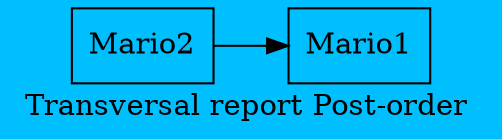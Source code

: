 digraph Grafica{bgcolor=deepskyblue;
rankdir=LR;
node[shape=box]
label = "Transversal report Post-order ";
abb0[label="Mario2"]
abb1[label="Mario1"]

abb0->abb1;

}
